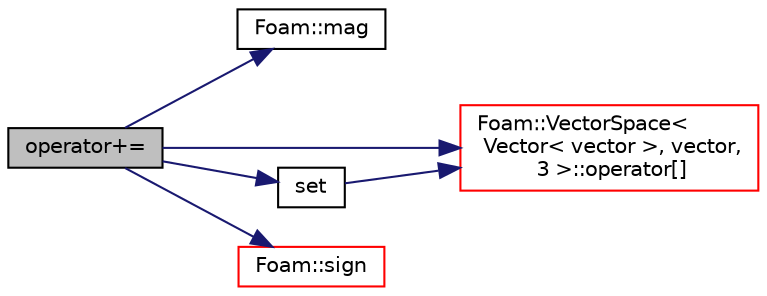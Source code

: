 digraph "operator+="
{
  bgcolor="transparent";
  edge [fontname="Helvetica",fontsize="10",labelfontname="Helvetica",labelfontsize="10"];
  node [fontname="Helvetica",fontsize="10",shape=record];
  rankdir="LR";
  Node571 [label="operator+=",height=0.2,width=0.4,color="black", fillcolor="grey75", style="filled", fontcolor="black"];
  Node571 -> Node572 [color="midnightblue",fontsize="10",style="solid",fontname="Helvetica"];
  Node572 [label="Foam::mag",height=0.2,width=0.4,color="black",URL="$a21851.html#a929da2a3fdcf3dacbbe0487d3a330dae"];
  Node571 -> Node573 [color="midnightblue",fontsize="10",style="solid",fontname="Helvetica"];
  Node573 [label="Foam::VectorSpace\<\l Vector\< vector \>, vector,\l 3 \>::operator[]",height=0.2,width=0.4,color="red",URL="$a29813.html#ab115e5f485aee9d30b5582b967d071ed"];
  Node571 -> Node619 [color="midnightblue",fontsize="10",style="solid",fontname="Helvetica"];
  Node619 [label="set",height=0.2,width=0.4,color="black",URL="$a29737.html#a8dcce865f47761c1850b984068d0b972",tooltip="Is the vector in the direction d set. "];
  Node619 -> Node573 [color="midnightblue",fontsize="10",style="solid",fontname="Helvetica"];
  Node571 -> Node620 [color="midnightblue",fontsize="10",style="solid",fontname="Helvetica"];
  Node620 [label="Foam::sign",height=0.2,width=0.4,color="red",URL="$a21851.html#a221fd301d6c49c5bd4a6c0f5ccb893b2"];
}
